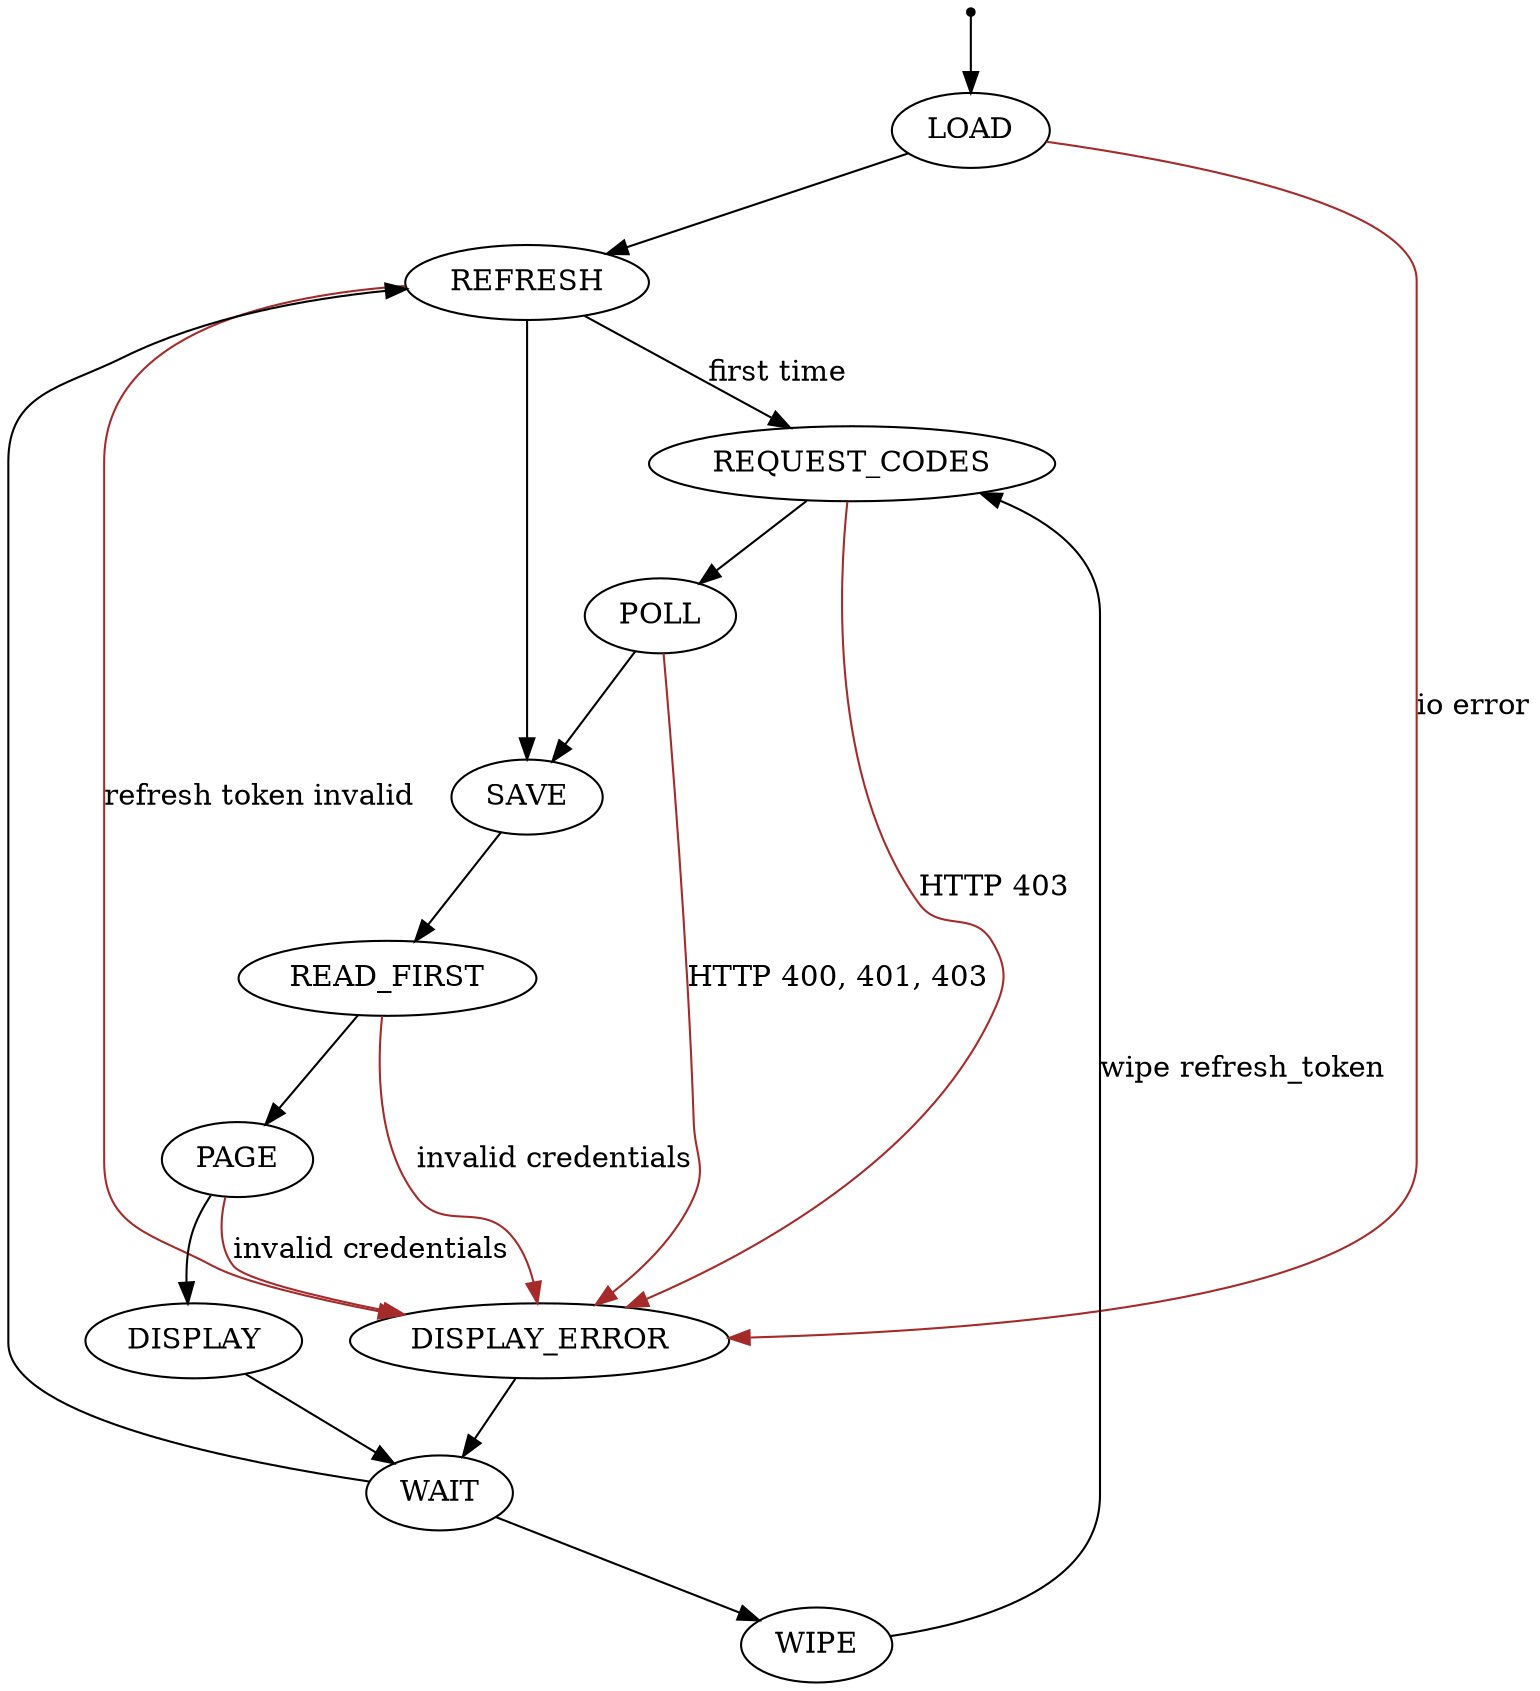 /*
* List of vars and state holders:
*/

digraph {

start[shape="point"];

"LOAD" [shape="ellipse"];
"REQUEST_CODES" [shape="ellipse"];
"REFRESH" [shape="ellipse"];
"READ_FIRST" [shape="ellipse"];
"POLL" [shape="ellipse"];
"DISPLAY_ERROR" [shape="ellipse"];
"SAVE" [shape="ellipse"];
"PAGE" [shape="ellipse"];
"DISPLAY" [shape="ellipse"];
"WAIT" [shape="ellipse"];
"WIPE" [shape="ellipse"];

start -> "LOAD";
"REFRESH" -> "REQUEST_CODES" [label="first time"];
"WIPE" -> "REQUEST_CODES" [label="wipe refresh_token"];
"LOAD" -> "REFRESH";
"WAIT" -> "REFRESH";
"SAVE" -> "READ_FIRST";
"REQUEST_CODES" -> "POLL";
"LOAD" -> "DISPLAY_ERROR" [ label="io error" color="brown"];
"POLL" -> "DISPLAY_ERROR" [label="HTTP 400, 401, 403" color="brown"];
"READ_FIRST" -> "DISPLAY_ERROR" [ label="invalid credentials" color="brown"];
"PAGE" -> "DISPLAY_ERROR" [ label="invalid credentials" color="brown"];
"REFRESH" -> "DISPLAY_ERROR" [ label="refresh token invalid", color="brown"];
"REQUEST_CODES" -> "DISPLAY_ERROR" [label="HTTP 403" color="brown"];
"POLL" -> "SAVE";
"REFRESH" -> "SAVE";
"READ_FIRST" -> "PAGE";
"PAGE" -> "DISPLAY";
"DISPLAY_ERROR" -> "WAIT";
"DISPLAY" -> "WAIT";
"WAIT" -> "WIPE";
}
/*
* "TYPING" -> "REINIT" [label="(get, put, delete) 404 Not Found\nor -ve term frequency\nor missing term to delete" color="brown"];
*/
